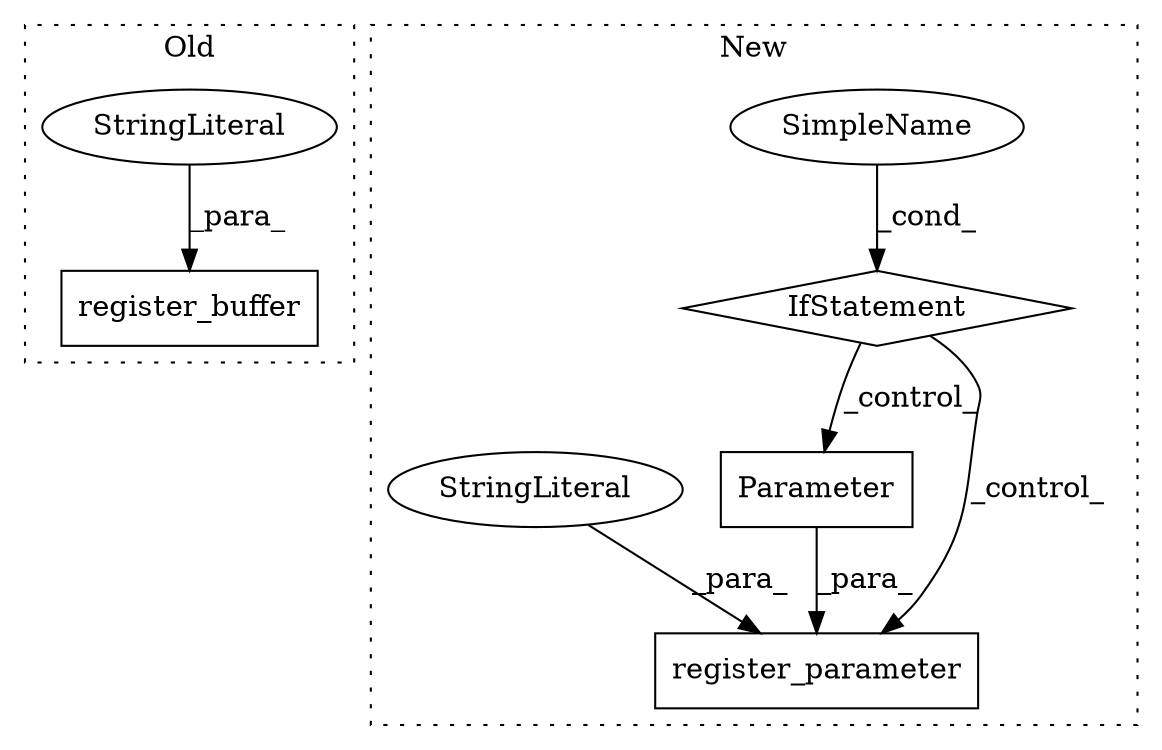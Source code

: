 digraph G {
subgraph cluster0 {
1 [label="register_buffer" a="32" s="756,797" l="16,1" shape="box"];
3 [label="StringLiteral" a="45" s="772" l="13" shape="ellipse"];
label = "Old";
style="dotted";
}
subgraph cluster1 {
2 [label="Parameter" a="32" s="879,927" l="10,1" shape="box"];
4 [label="SimpleName" a="42" s="" l="" shape="ellipse"];
5 [label="register_parameter" a="32" s="825,928" l="19,1" shape="box"];
6 [label="IfStatement" a="25" s="668,681" l="4,2" shape="diamond"];
7 [label="StringLiteral" a="45" s="844" l="25" shape="ellipse"];
label = "New";
style="dotted";
}
2 -> 5 [label="_para_"];
3 -> 1 [label="_para_"];
4 -> 6 [label="_cond_"];
6 -> 2 [label="_control_"];
6 -> 5 [label="_control_"];
7 -> 5 [label="_para_"];
}